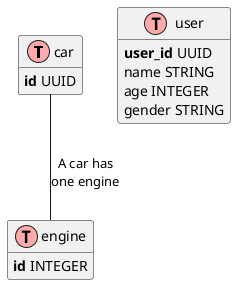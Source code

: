 
@startuml
' uncomment the line below if you're using computer with a retina display
' skinparam dpi 300
!define Table(name,desc) class name as "desc" << (T,#FFAAAA) >>
' we use bold for primary key
' green color for unique
' and underscore for not_null
!define primary_key(x) <b>x</b>
!define unique(x) <color:green>x</color>
!define not_null(x) <u>x</u>
' other tags available:
' <i></i>
' <back:COLOR></color>, where color is a color name or html color code
' (#FFAACC)
' see: http://plantuml.com/classes.html#More
hide methods
hide stereotypes

' entities

Table(car, "car") {
    primary_key(id) UUID
}

Table(engine, "engine") {
    primary_key(id) INTEGER
}

Table(user, "user") {
    primary_key(user_id) UUID
    name STRING
    age INTEGER
    gender STRING
}

' relationships
car -- engine : "A car has\none engine"

@enduml
